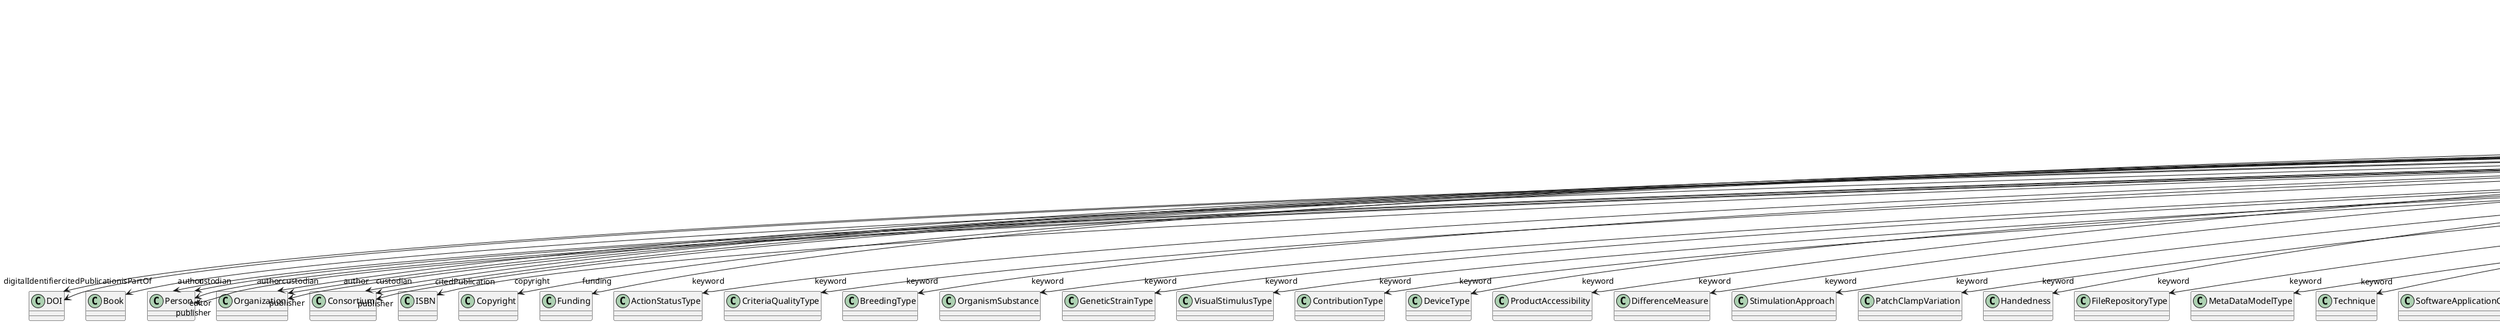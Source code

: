 @startuml
class Chapter {
+digitalIdentifier
+isPartOf
+pagination
+abstract
+author
+citedPublication
+copyright
+creationDate
+custodian
+editor
+funding
+IRI
+keyword
+license
+modificationDate
+name
+publicationDate
+publisher
+versionIdentifier

}
Chapter -d-> "digitalIdentifier" DOI
Chapter -d-> "isPartOf" Book
Chapter -d-> "author" Person
Chapter -d-> "author" Organization
Chapter -d-> "author" Consortium
Chapter -d-> "citedPublication" DOI
Chapter -d-> "citedPublication" ISBN
Chapter -d-> "copyright" Copyright
Chapter -d-> "custodian" Person
Chapter -d-> "custodian" Organization
Chapter -d-> "custodian" Consortium
Chapter -d-> "editor" Person
Chapter -d-> "funding" Funding
Chapter -d-> "keyword" ActionStatusType
Chapter -d-> "keyword" CriteriaQualityType
Chapter -d-> "keyword" BreedingType
Chapter -d-> "keyword" OrganismSubstance
Chapter -d-> "keyword" GeneticStrainType
Chapter -d-> "keyword" VisualStimulusType
Chapter -d-> "keyword" ContributionType
Chapter -d-> "keyword" DeviceType
Chapter -d-> "keyword" ProductAccessibility
Chapter -d-> "keyword" DifferenceMeasure
Chapter -d-> "keyword" StimulationApproach
Chapter -d-> "keyword" PatchClampVariation
Chapter -d-> "keyword" Handedness
Chapter -d-> "keyword" FileRepositoryType
Chapter -d-> "keyword" MetaDataModelType
Chapter -d-> "keyword" Technique
Chapter -d-> "keyword" SoftwareApplicationCategory
Chapter -d-> "keyword" AnatomicalIdentificationType
Chapter -d-> "keyword" OperatingSystem
Chapter -d-> "keyword" OperatingDevice
Chapter -d-> "keyword" AnatomicalPlane
Chapter -d-> "keyword" CranialWindowConstructionType
Chapter -d-> "keyword" BiologicalSex
Chapter -d-> "keyword" SoftwareFeature
Chapter -d-> "keyword" UnitOfMeasurement
Chapter -d-> "keyword" QualitativeOverlap
Chapter -d-> "keyword" Laterality
Chapter -d-> "keyword" Organ
Chapter -d-> "keyword" FileUsageRole
Chapter -d-> "keyword" AnatomicalAxesOrientation
Chapter -d-> "keyword" ElectricalStimulusType
Chapter -d-> "keyword" TactileStimulusType
Chapter -d-> "keyword" BiologicalOrder
Chapter -d-> "keyword" SetupType
Chapter -d-> "keyword" CellType
Chapter -d-> "keyword" DataType
Chapter -d-> "keyword" MolecularEntity
Chapter -d-> "keyword" ProgrammingLanguage
Chapter -d-> "keyword" ModelAbstractionLevel
Chapter -d-> "keyword" StimulationTechnique
Chapter -d-> "keyword" CellCultureType
Chapter -d-> "keyword" AuditoryStimulusType
Chapter -d-> "keyword" ModelScope
Chapter -d-> "keyword" GustatoryStimulusType
Chapter -d-> "keyword" TermSuggestion
Chapter -d-> "keyword" OrganismSystem
Chapter -d-> "keyword" Terminology
Chapter -d-> "keyword" LearningResourceType
Chapter -d-> "keyword" Language
Chapter -d-> "keyword" SubjectAttribute
Chapter -d-> "keyword" OpticalStimulusType
Chapter -d-> "keyword" Species
Chapter -d-> "keyword" Disease
Chapter -d-> "keyword" AnnotationType
Chapter -d-> "keyword" AnnotationCriteriaType
Chapter -d-> "keyword" AgeCategory
Chapter -d-> "keyword" TissueSampleAttribute
Chapter -d-> "keyword" UBERONParcellation
Chapter -d-> "keyword" AtlasType
Chapter -d-> "keyword" PreparationType
Chapter -d-> "keyword" MeasuredQuantity
Chapter -d-> "keyword" AnalysisTechnique
Chapter -d-> "keyword" SubcellularEntity
Chapter -d-> "keyword" EducationalLevel
Chapter -d-> "keyword" ChemicalMixtureType
Chapter -d-> "keyword" TissueSampleType
Chapter -d-> "keyword" Service
Chapter -d-> "keyword" ExperimentalApproach
Chapter -d-> "keyword" Colormap
Chapter -d-> "keyword" OlfactoryStimulusType
Chapter -d-> "keyword" CranialWindowReinforcementType
Chapter -d-> "keyword" TypeOfUncertainty
Chapter -d-> "keyword" EthicsAssessment
Chapter -d-> "keyword" FileBundleGrouping
Chapter -d-> "keyword" SemanticDataType
Chapter -d-> "keyword" DiseaseModel
Chapter -d-> "license" License
Chapter -d-> "publisher" Person
Chapter -d-> "publisher" Organization
Chapter -d-> "publisher" Consortium

@enduml